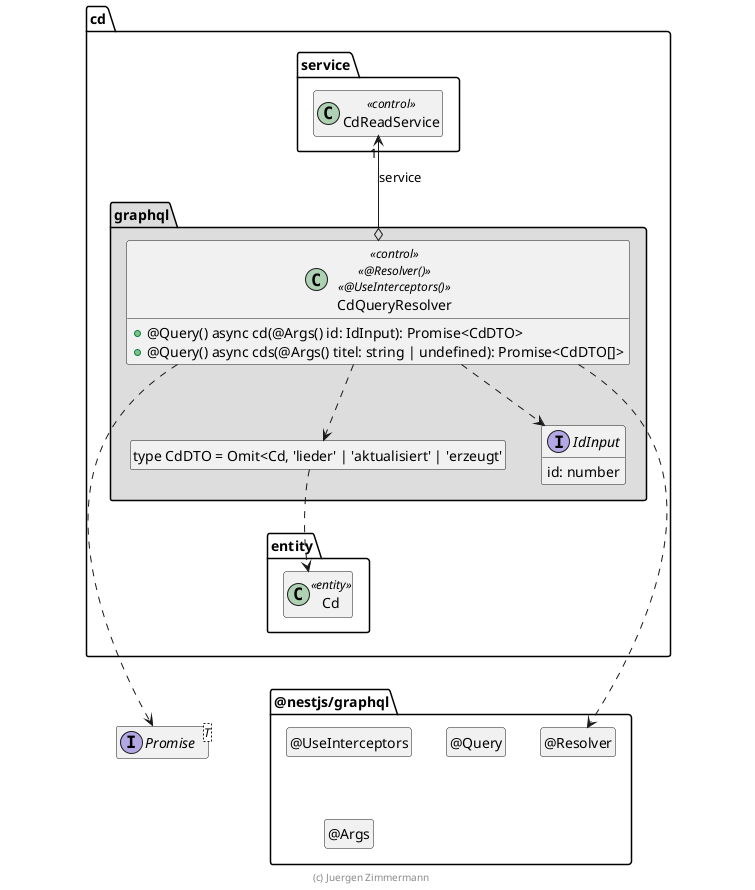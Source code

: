 ' Copyright (C) 2019 - present Juergen Zimmermann, Hochschule Karlsruhe
'
' This program is free software: you can redistribute it and/or modify
' it under the terms of the GNU General Public License as published by
' the Free Software Foundation, either version 3 of the License, or
' (at your option) any later version.
'
' This program is distributed in the hope that it will be useful,
' but WITHOUT ANY WARRANTY; without even the implied warranty of
' MERCHANTABILITY or FITNESS FOR A PARTICULAR PURPOSE.  See the
' GNU General Public License for more details.
'
' You should have received a copy of the GNU General Public License
' along with this program.  If not, see <https://www.gnu.org/licenses/>.

' Preview durch <Alt>d

@startuml Controller-Klasse

interface Promise<T>

package @nestjs/graphql {
  class "@Resolver" as Resolver
  hide Resolver circle

  class "@UseInterceptors" as UseInterceptors
  hide UseInterceptors circle

  class "@Query" as Query
  hide Query circle

  class "@Args" as Args
  hide Args circle

  Resolver .left[hidden].> Promise
}

package cd {
  package entity {
    class Cd <<entity>>
  }

  package service {
    class CdReadService << control >>
  }

  package graphql #DDDDDD {
    class "type CdDTO = Omit<Cd, 'lieder' | 'aktualisiert' | 'erzeugt'" as CdDTO
    hide CdDTO circle

    interface IdInput {
        id: number
    }

    class CdQueryResolver << control >> << @Resolver() >> << @UseInterceptors() >> {
      + @Query() async cd(@Args() id: IdInput): Promise<CdDTO>
      + @Query() async cds(@Args() titel: string | undefined): Promise<CdDTO[]>
    }

    CdQueryResolver o-up-> "1" CdReadService : service
    CdQueryResolver ..> CdDTO
    CdQueryResolver ..> IdInput
    CdDTO ..> Cd
    CdQueryResolver ..> Resolver

    CdQueryResolver ..> Promise

    CdDTO .[hidden].> Cd
    Cd .[hidden].> Promise
    CdReadService .[hidden].> Promise
    Cd .[hidden].> Resolver
    CdReadService .[hidden].> Resolver
  }
}

hide empty members

footer (c) Juergen Zimmermann

@enduml
